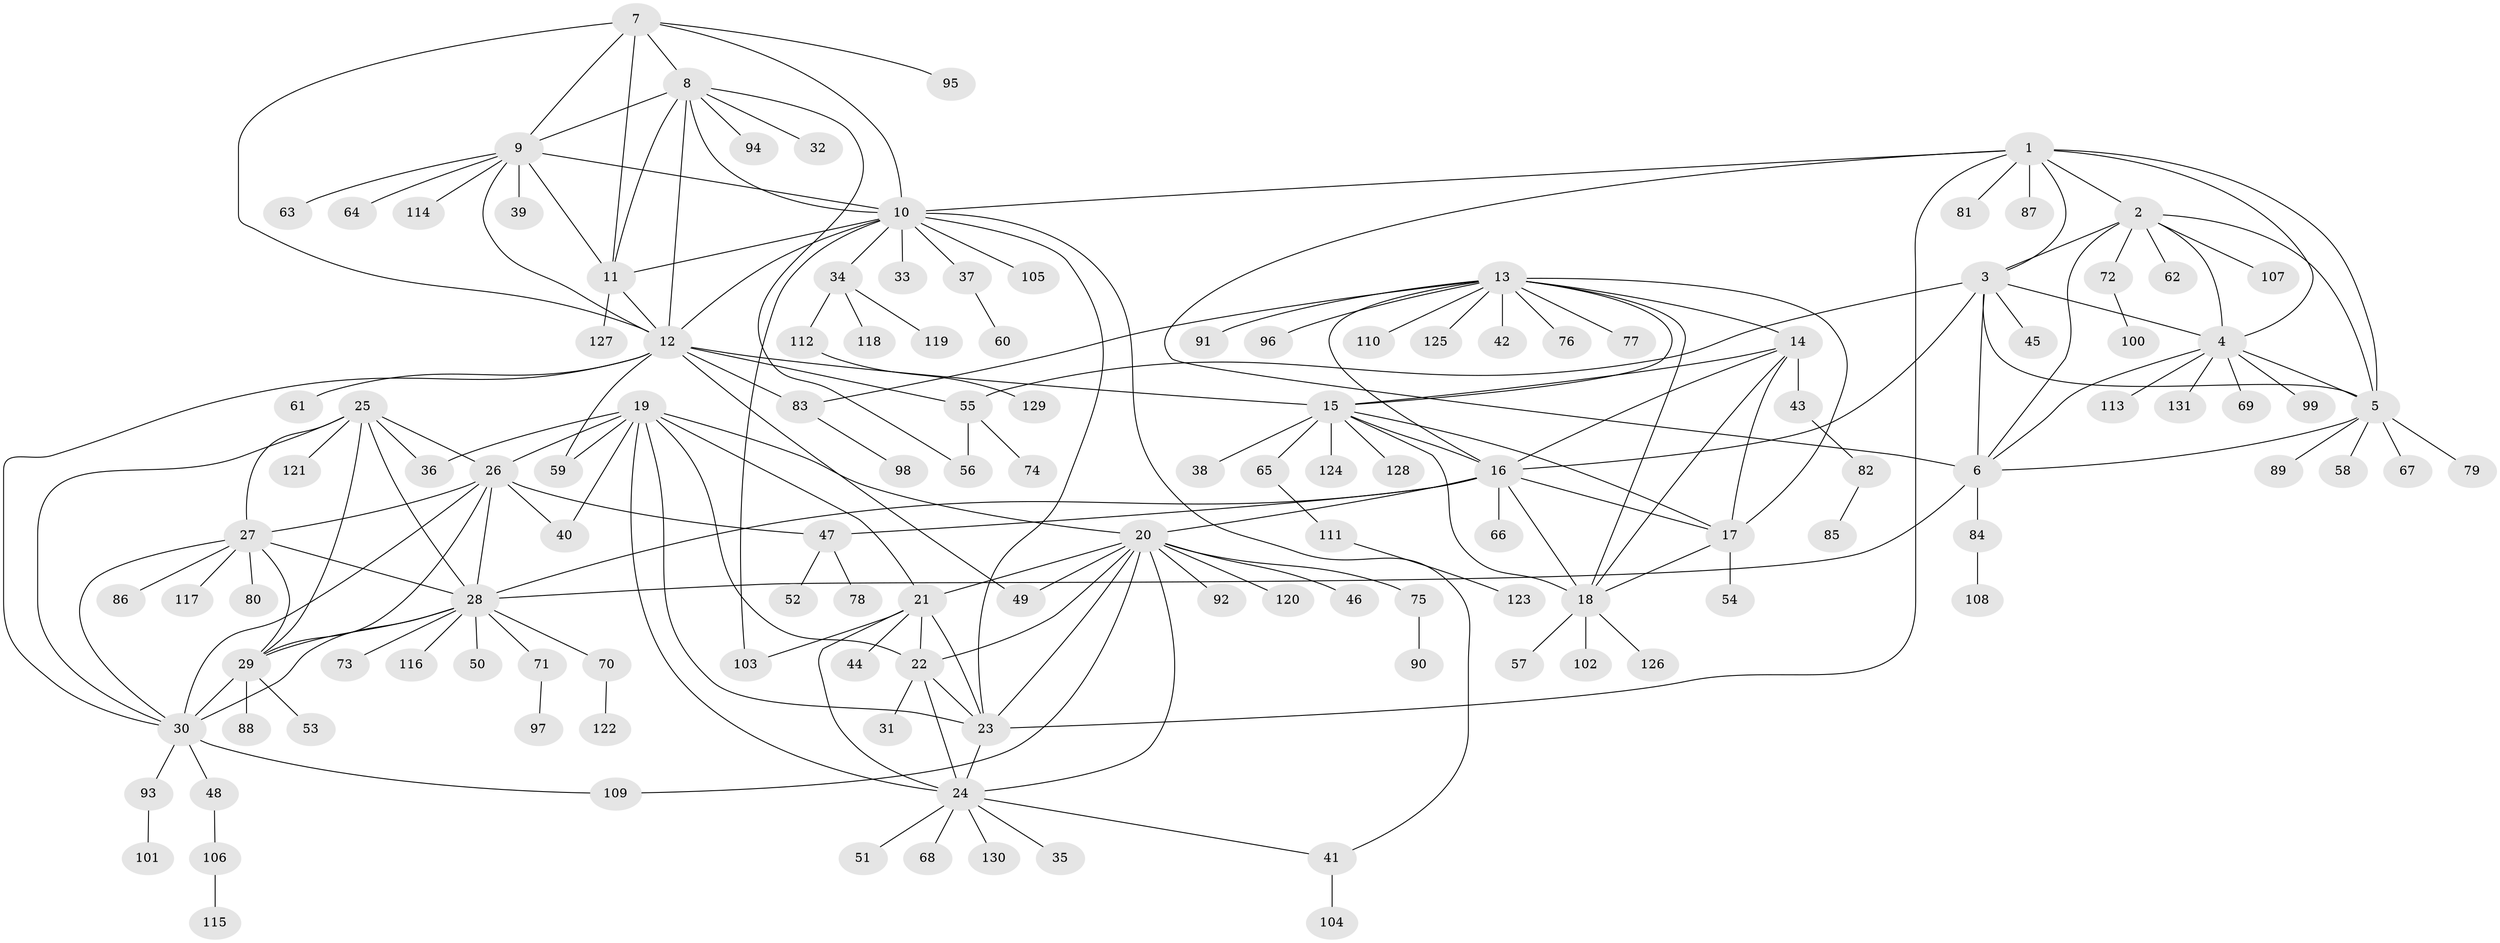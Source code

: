 // Generated by graph-tools (version 1.1) at 2025/37/03/09/25 02:37:34]
// undirected, 131 vertices, 197 edges
graph export_dot {
graph [start="1"]
  node [color=gray90,style=filled];
  1;
  2;
  3;
  4;
  5;
  6;
  7;
  8;
  9;
  10;
  11;
  12;
  13;
  14;
  15;
  16;
  17;
  18;
  19;
  20;
  21;
  22;
  23;
  24;
  25;
  26;
  27;
  28;
  29;
  30;
  31;
  32;
  33;
  34;
  35;
  36;
  37;
  38;
  39;
  40;
  41;
  42;
  43;
  44;
  45;
  46;
  47;
  48;
  49;
  50;
  51;
  52;
  53;
  54;
  55;
  56;
  57;
  58;
  59;
  60;
  61;
  62;
  63;
  64;
  65;
  66;
  67;
  68;
  69;
  70;
  71;
  72;
  73;
  74;
  75;
  76;
  77;
  78;
  79;
  80;
  81;
  82;
  83;
  84;
  85;
  86;
  87;
  88;
  89;
  90;
  91;
  92;
  93;
  94;
  95;
  96;
  97;
  98;
  99;
  100;
  101;
  102;
  103;
  104;
  105;
  106;
  107;
  108;
  109;
  110;
  111;
  112;
  113;
  114;
  115;
  116;
  117;
  118;
  119;
  120;
  121;
  122;
  123;
  124;
  125;
  126;
  127;
  128;
  129;
  130;
  131;
  1 -- 2;
  1 -- 3;
  1 -- 4;
  1 -- 5;
  1 -- 6;
  1 -- 10;
  1 -- 23;
  1 -- 81;
  1 -- 87;
  2 -- 3;
  2 -- 4;
  2 -- 5;
  2 -- 6;
  2 -- 62;
  2 -- 72;
  2 -- 107;
  3 -- 4;
  3 -- 5;
  3 -- 6;
  3 -- 16;
  3 -- 45;
  3 -- 55;
  4 -- 5;
  4 -- 6;
  4 -- 69;
  4 -- 99;
  4 -- 113;
  4 -- 131;
  5 -- 6;
  5 -- 58;
  5 -- 67;
  5 -- 79;
  5 -- 89;
  6 -- 28;
  6 -- 84;
  7 -- 8;
  7 -- 9;
  7 -- 10;
  7 -- 11;
  7 -- 12;
  7 -- 95;
  8 -- 9;
  8 -- 10;
  8 -- 11;
  8 -- 12;
  8 -- 32;
  8 -- 56;
  8 -- 94;
  9 -- 10;
  9 -- 11;
  9 -- 12;
  9 -- 39;
  9 -- 63;
  9 -- 64;
  9 -- 114;
  10 -- 11;
  10 -- 12;
  10 -- 23;
  10 -- 33;
  10 -- 34;
  10 -- 37;
  10 -- 41;
  10 -- 103;
  10 -- 105;
  11 -- 12;
  11 -- 127;
  12 -- 15;
  12 -- 30;
  12 -- 49;
  12 -- 55;
  12 -- 59;
  12 -- 61;
  12 -- 83;
  13 -- 14;
  13 -- 15;
  13 -- 16;
  13 -- 17;
  13 -- 18;
  13 -- 42;
  13 -- 76;
  13 -- 77;
  13 -- 83;
  13 -- 91;
  13 -- 96;
  13 -- 110;
  13 -- 125;
  14 -- 15;
  14 -- 16;
  14 -- 17;
  14 -- 18;
  14 -- 43;
  15 -- 16;
  15 -- 17;
  15 -- 18;
  15 -- 38;
  15 -- 65;
  15 -- 124;
  15 -- 128;
  16 -- 17;
  16 -- 18;
  16 -- 20;
  16 -- 28;
  16 -- 47;
  16 -- 66;
  17 -- 18;
  17 -- 54;
  18 -- 57;
  18 -- 102;
  18 -- 126;
  19 -- 20;
  19 -- 21;
  19 -- 22;
  19 -- 23;
  19 -- 24;
  19 -- 26;
  19 -- 36;
  19 -- 40;
  19 -- 59;
  20 -- 21;
  20 -- 22;
  20 -- 23;
  20 -- 24;
  20 -- 46;
  20 -- 49;
  20 -- 75;
  20 -- 92;
  20 -- 109;
  20 -- 120;
  21 -- 22;
  21 -- 23;
  21 -- 24;
  21 -- 44;
  21 -- 103;
  22 -- 23;
  22 -- 24;
  22 -- 31;
  23 -- 24;
  24 -- 35;
  24 -- 41;
  24 -- 51;
  24 -- 68;
  24 -- 130;
  25 -- 26;
  25 -- 27;
  25 -- 28;
  25 -- 29;
  25 -- 30;
  25 -- 36;
  25 -- 121;
  26 -- 27;
  26 -- 28;
  26 -- 29;
  26 -- 30;
  26 -- 40;
  26 -- 47;
  27 -- 28;
  27 -- 29;
  27 -- 30;
  27 -- 80;
  27 -- 86;
  27 -- 117;
  28 -- 29;
  28 -- 30;
  28 -- 50;
  28 -- 70;
  28 -- 71;
  28 -- 73;
  28 -- 116;
  29 -- 30;
  29 -- 53;
  29 -- 88;
  30 -- 48;
  30 -- 93;
  30 -- 109;
  34 -- 112;
  34 -- 118;
  34 -- 119;
  37 -- 60;
  41 -- 104;
  43 -- 82;
  47 -- 52;
  47 -- 78;
  48 -- 106;
  55 -- 56;
  55 -- 74;
  65 -- 111;
  70 -- 122;
  71 -- 97;
  72 -- 100;
  75 -- 90;
  82 -- 85;
  83 -- 98;
  84 -- 108;
  93 -- 101;
  106 -- 115;
  111 -- 123;
  112 -- 129;
}
